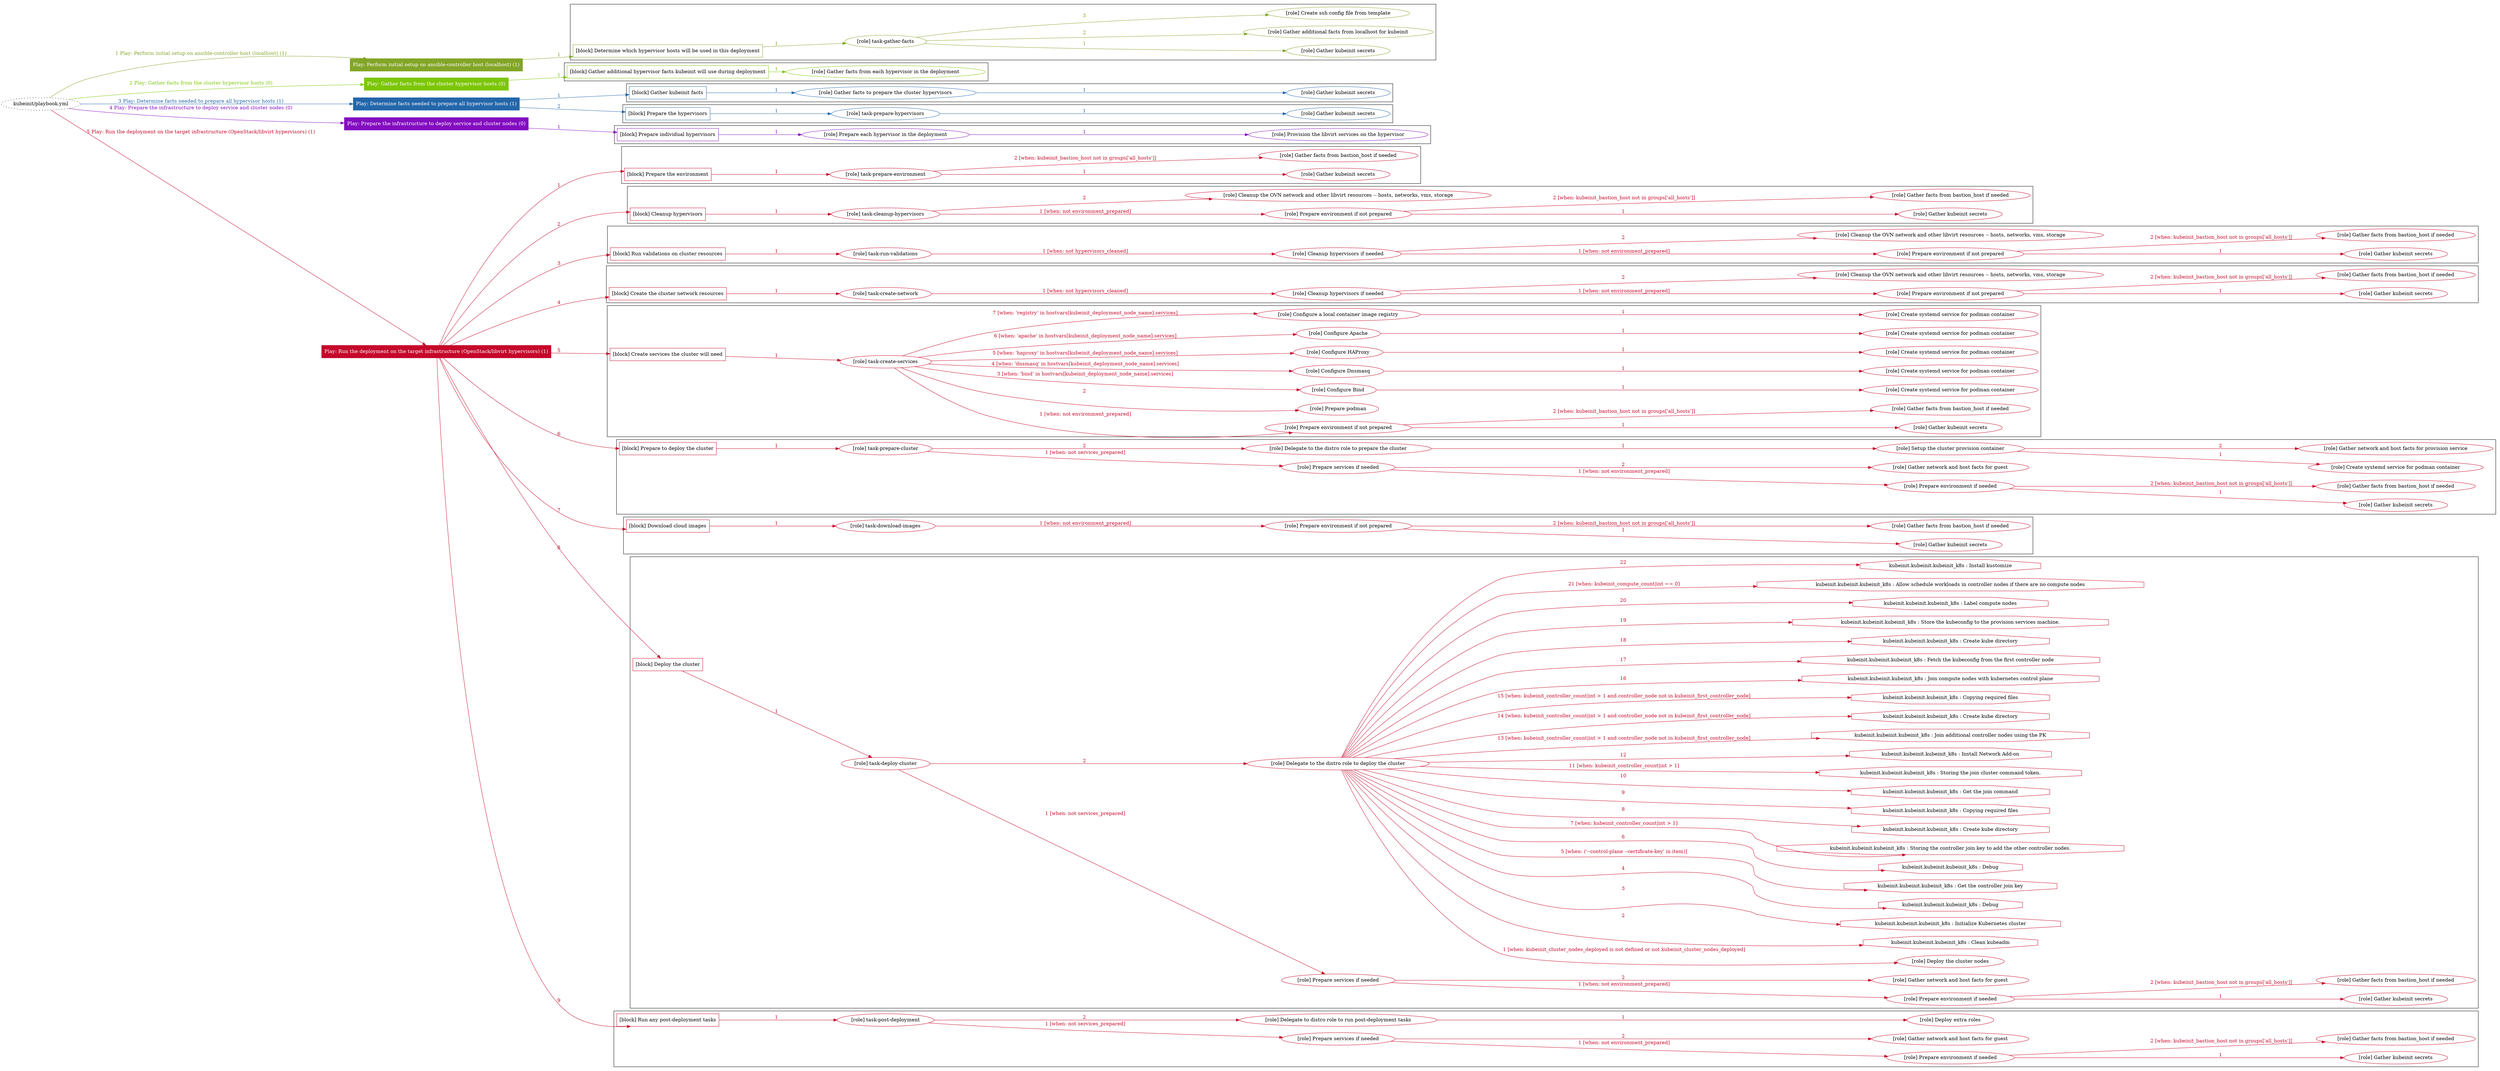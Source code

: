digraph {
	graph [concentrate=true ordering=in rankdir=LR ratio=fill]
	edge [esep=5 sep=10]
	"kubeinit/playbook.yml" [URL="/home/runner/work/kubeinit/kubeinit/kubeinit/playbook.yml" id=playbook_6f53cc57 style=dotted]
	"kubeinit/playbook.yml" -> play_c5400e4b [label="1 Play: Perform initial setup on ansible-controller host (localhost) (1)" color="#83a527" fontcolor="#83a527" id=edge_play_c5400e4b labeltooltip="1 Play: Perform initial setup on ansible-controller host (localhost) (1)" tooltip="1 Play: Perform initial setup on ansible-controller host (localhost) (1)"]
	subgraph "Play: Perform initial setup on ansible-controller host (localhost) (1)" {
		play_c5400e4b [label="Play: Perform initial setup on ansible-controller host (localhost) (1)" URL="/home/runner/work/kubeinit/kubeinit/kubeinit/playbook.yml" color="#83a527" fontcolor="#ffffff" id=play_c5400e4b shape=box style=filled tooltip=localhost]
		play_c5400e4b -> block_6bbc2efa [label=1 color="#83a527" fontcolor="#83a527" id=edge_block_6bbc2efa labeltooltip=1 tooltip=1]
		subgraph cluster_block_6bbc2efa {
			block_6bbc2efa [label="[block] Determine which hypervisor hosts will be used in this deployment" URL="/home/runner/work/kubeinit/kubeinit/kubeinit/playbook.yml" color="#83a527" id=block_6bbc2efa labeltooltip="Determine which hypervisor hosts will be used in this deployment" shape=box tooltip="Determine which hypervisor hosts will be used in this deployment"]
			block_6bbc2efa -> role_ce73e365 [label="1 " color="#83a527" fontcolor="#83a527" id=edge_role_ce73e365 labeltooltip="1 " tooltip="1 "]
			subgraph "task-gather-facts" {
				role_ce73e365 [label="[role] task-gather-facts" URL="/home/runner/work/kubeinit/kubeinit/kubeinit/playbook.yml" color="#83a527" id=role_ce73e365 tooltip="task-gather-facts"]
				role_ce73e365 -> role_0301271c [label="1 " color="#83a527" fontcolor="#83a527" id=edge_role_0301271c labeltooltip="1 " tooltip="1 "]
				subgraph "Gather kubeinit secrets" {
					role_0301271c [label="[role] Gather kubeinit secrets" URL="/home/runner/.ansible/collections/ansible_collections/kubeinit/kubeinit/roles/kubeinit_prepare/tasks/build_hypervisors_group.yml" color="#83a527" id=role_0301271c tooltip="Gather kubeinit secrets"]
				}
				role_ce73e365 -> role_f3477b6f [label="2 " color="#83a527" fontcolor="#83a527" id=edge_role_f3477b6f labeltooltip="2 " tooltip="2 "]
				subgraph "Gather additional facts from localhost for kubeinit" {
					role_f3477b6f [label="[role] Gather additional facts from localhost for kubeinit" URL="/home/runner/.ansible/collections/ansible_collections/kubeinit/kubeinit/roles/kubeinit_prepare/tasks/build_hypervisors_group.yml" color="#83a527" id=role_f3477b6f tooltip="Gather additional facts from localhost for kubeinit"]
				}
				role_ce73e365 -> role_8f14bba3 [label="3 " color="#83a527" fontcolor="#83a527" id=edge_role_8f14bba3 labeltooltip="3 " tooltip="3 "]
				subgraph "Create ssh config file from template" {
					role_8f14bba3 [label="[role] Create ssh config file from template" URL="/home/runner/.ansible/collections/ansible_collections/kubeinit/kubeinit/roles/kubeinit_prepare/tasks/build_hypervisors_group.yml" color="#83a527" id=role_8f14bba3 tooltip="Create ssh config file from template"]
				}
			}
		}
	}
	"kubeinit/playbook.yml" -> play_7bb178ba [label="2 Play: Gather facts from the cluster hypervisor hosts (0)" color="#7cc606" fontcolor="#7cc606" id=edge_play_7bb178ba labeltooltip="2 Play: Gather facts from the cluster hypervisor hosts (0)" tooltip="2 Play: Gather facts from the cluster hypervisor hosts (0)"]
	subgraph "Play: Gather facts from the cluster hypervisor hosts (0)" {
		play_7bb178ba [label="Play: Gather facts from the cluster hypervisor hosts (0)" URL="/home/runner/work/kubeinit/kubeinit/kubeinit/playbook.yml" color="#7cc606" fontcolor="#ffffff" id=play_7bb178ba shape=box style=filled tooltip="Play: Gather facts from the cluster hypervisor hosts (0)"]
		play_7bb178ba -> block_0a8945fc [label=1 color="#7cc606" fontcolor="#7cc606" id=edge_block_0a8945fc labeltooltip=1 tooltip=1]
		subgraph cluster_block_0a8945fc {
			block_0a8945fc [label="[block] Gather additional hypervisor facts kubeinit will use during deployment" URL="/home/runner/work/kubeinit/kubeinit/kubeinit/playbook.yml" color="#7cc606" id=block_0a8945fc labeltooltip="Gather additional hypervisor facts kubeinit will use during deployment" shape=box tooltip="Gather additional hypervisor facts kubeinit will use during deployment"]
			block_0a8945fc -> role_5e76f7b9 [label="1 " color="#7cc606" fontcolor="#7cc606" id=edge_role_5e76f7b9 labeltooltip="1 " tooltip="1 "]
			subgraph "Gather facts from each hypervisor in the deployment" {
				role_5e76f7b9 [label="[role] Gather facts from each hypervisor in the deployment" URL="/home/runner/work/kubeinit/kubeinit/kubeinit/playbook.yml" color="#7cc606" id=role_5e76f7b9 tooltip="Gather facts from each hypervisor in the deployment"]
			}
		}
	}
	"kubeinit/playbook.yml" -> play_6b1be303 [label="3 Play: Determine facts needed to prepare all hypervisor hosts (1)" color="#2366a9" fontcolor="#2366a9" id=edge_play_6b1be303 labeltooltip="3 Play: Determine facts needed to prepare all hypervisor hosts (1)" tooltip="3 Play: Determine facts needed to prepare all hypervisor hosts (1)"]
	subgraph "Play: Determine facts needed to prepare all hypervisor hosts (1)" {
		play_6b1be303 [label="Play: Determine facts needed to prepare all hypervisor hosts (1)" URL="/home/runner/work/kubeinit/kubeinit/kubeinit/playbook.yml" color="#2366a9" fontcolor="#ffffff" id=play_6b1be303 shape=box style=filled tooltip=localhost]
		play_6b1be303 -> block_5e48af11 [label=1 color="#2366a9" fontcolor="#2366a9" id=edge_block_5e48af11 labeltooltip=1 tooltip=1]
		subgraph cluster_block_5e48af11 {
			block_5e48af11 [label="[block] Gather kubeinit facts" URL="/home/runner/work/kubeinit/kubeinit/kubeinit/playbook.yml" color="#2366a9" id=block_5e48af11 labeltooltip="Gather kubeinit facts" shape=box tooltip="Gather kubeinit facts"]
			block_5e48af11 -> role_8394fc44 [label="1 " color="#2366a9" fontcolor="#2366a9" id=edge_role_8394fc44 labeltooltip="1 " tooltip="1 "]
			subgraph "Gather facts to prepare the cluster hypervisors" {
				role_8394fc44 [label="[role] Gather facts to prepare the cluster hypervisors" URL="/home/runner/work/kubeinit/kubeinit/kubeinit/playbook.yml" color="#2366a9" id=role_8394fc44 tooltip="Gather facts to prepare the cluster hypervisors"]
				role_8394fc44 -> role_79f6fc9d [label="1 " color="#2366a9" fontcolor="#2366a9" id=edge_role_79f6fc9d labeltooltip="1 " tooltip="1 "]
				subgraph "Gather kubeinit secrets" {
					role_79f6fc9d [label="[role] Gather kubeinit secrets" URL="/home/runner/.ansible/collections/ansible_collections/kubeinit/kubeinit/roles/kubeinit_prepare/tasks/gather_kubeinit_facts.yml" color="#2366a9" id=role_79f6fc9d tooltip="Gather kubeinit secrets"]
				}
			}
		}
		play_6b1be303 -> block_fd0bd47a [label=2 color="#2366a9" fontcolor="#2366a9" id=edge_block_fd0bd47a labeltooltip=2 tooltip=2]
		subgraph cluster_block_fd0bd47a {
			block_fd0bd47a [label="[block] Prepare the hypervisors" URL="/home/runner/work/kubeinit/kubeinit/kubeinit/playbook.yml" color="#2366a9" id=block_fd0bd47a labeltooltip="Prepare the hypervisors" shape=box tooltip="Prepare the hypervisors"]
			block_fd0bd47a -> role_875466b4 [label="1 " color="#2366a9" fontcolor="#2366a9" id=edge_role_875466b4 labeltooltip="1 " tooltip="1 "]
			subgraph "task-prepare-hypervisors" {
				role_875466b4 [label="[role] task-prepare-hypervisors" URL="/home/runner/work/kubeinit/kubeinit/kubeinit/playbook.yml" color="#2366a9" id=role_875466b4 tooltip="task-prepare-hypervisors"]
				role_875466b4 -> role_80944254 [label="1 " color="#2366a9" fontcolor="#2366a9" id=edge_role_80944254 labeltooltip="1 " tooltip="1 "]
				subgraph "Gather kubeinit secrets" {
					role_80944254 [label="[role] Gather kubeinit secrets" URL="/home/runner/.ansible/collections/ansible_collections/kubeinit/kubeinit/roles/kubeinit_prepare/tasks/gather_kubeinit_facts.yml" color="#2366a9" id=role_80944254 tooltip="Gather kubeinit secrets"]
				}
			}
		}
	}
	"kubeinit/playbook.yml" -> play_8a6c5a3f [label="4 Play: Prepare the infrastructure to deploy service and cluster nodes (0)" color="#830cc0" fontcolor="#830cc0" id=edge_play_8a6c5a3f labeltooltip="4 Play: Prepare the infrastructure to deploy service and cluster nodes (0)" tooltip="4 Play: Prepare the infrastructure to deploy service and cluster nodes (0)"]
	subgraph "Play: Prepare the infrastructure to deploy service and cluster nodes (0)" {
		play_8a6c5a3f [label="Play: Prepare the infrastructure to deploy service and cluster nodes (0)" URL="/home/runner/work/kubeinit/kubeinit/kubeinit/playbook.yml" color="#830cc0" fontcolor="#ffffff" id=play_8a6c5a3f shape=box style=filled tooltip="Play: Prepare the infrastructure to deploy service and cluster nodes (0)"]
		play_8a6c5a3f -> block_1da489e3 [label=1 color="#830cc0" fontcolor="#830cc0" id=edge_block_1da489e3 labeltooltip=1 tooltip=1]
		subgraph cluster_block_1da489e3 {
			block_1da489e3 [label="[block] Prepare individual hypervisors" URL="/home/runner/work/kubeinit/kubeinit/kubeinit/playbook.yml" color="#830cc0" id=block_1da489e3 labeltooltip="Prepare individual hypervisors" shape=box tooltip="Prepare individual hypervisors"]
			block_1da489e3 -> role_9e3ed759 [label="1 " color="#830cc0" fontcolor="#830cc0" id=edge_role_9e3ed759 labeltooltip="1 " tooltip="1 "]
			subgraph "Prepare each hypervisor in the deployment" {
				role_9e3ed759 [label="[role] Prepare each hypervisor in the deployment" URL="/home/runner/work/kubeinit/kubeinit/kubeinit/playbook.yml" color="#830cc0" id=role_9e3ed759 tooltip="Prepare each hypervisor in the deployment"]
				role_9e3ed759 -> role_affff1bd [label="1 " color="#830cc0" fontcolor="#830cc0" id=edge_role_affff1bd labeltooltip="1 " tooltip="1 "]
				subgraph "Provision the libvirt services on the hypervisor" {
					role_affff1bd [label="[role] Provision the libvirt services on the hypervisor" URL="/home/runner/.ansible/collections/ansible_collections/kubeinit/kubeinit/roles/kubeinit_prepare/tasks/prepare_hypervisor.yml" color="#830cc0" id=role_affff1bd tooltip="Provision the libvirt services on the hypervisor"]
				}
			}
		}
	}
	"kubeinit/playbook.yml" -> play_8db03ea9 [label="5 Play: Run the deployment on the target infrastructure (OpenStack/libvirt hypervisors) (1)" color="#c5072a" fontcolor="#c5072a" id=edge_play_8db03ea9 labeltooltip="5 Play: Run the deployment on the target infrastructure (OpenStack/libvirt hypervisors) (1)" tooltip="5 Play: Run the deployment on the target infrastructure (OpenStack/libvirt hypervisors) (1)"]
	subgraph "Play: Run the deployment on the target infrastructure (OpenStack/libvirt hypervisors) (1)" {
		play_8db03ea9 [label="Play: Run the deployment on the target infrastructure (OpenStack/libvirt hypervisors) (1)" URL="/home/runner/work/kubeinit/kubeinit/kubeinit/playbook.yml" color="#c5072a" fontcolor="#ffffff" id=play_8db03ea9 shape=box style=filled tooltip=localhost]
		play_8db03ea9 -> block_cef2f23f [label=1 color="#c5072a" fontcolor="#c5072a" id=edge_block_cef2f23f labeltooltip=1 tooltip=1]
		subgraph cluster_block_cef2f23f {
			block_cef2f23f [label="[block] Prepare the environment" URL="/home/runner/work/kubeinit/kubeinit/kubeinit/playbook.yml" color="#c5072a" id=block_cef2f23f labeltooltip="Prepare the environment" shape=box tooltip="Prepare the environment"]
			block_cef2f23f -> role_a325c655 [label="1 " color="#c5072a" fontcolor="#c5072a" id=edge_role_a325c655 labeltooltip="1 " tooltip="1 "]
			subgraph "task-prepare-environment" {
				role_a325c655 [label="[role] task-prepare-environment" URL="/home/runner/work/kubeinit/kubeinit/kubeinit/playbook.yml" color="#c5072a" id=role_a325c655 tooltip="task-prepare-environment"]
				role_a325c655 -> role_fe3ec817 [label="1 " color="#c5072a" fontcolor="#c5072a" id=edge_role_fe3ec817 labeltooltip="1 " tooltip="1 "]
				subgraph "Gather kubeinit secrets" {
					role_fe3ec817 [label="[role] Gather kubeinit secrets" URL="/home/runner/.ansible/collections/ansible_collections/kubeinit/kubeinit/roles/kubeinit_prepare/tasks/gather_kubeinit_facts.yml" color="#c5072a" id=role_fe3ec817 tooltip="Gather kubeinit secrets"]
				}
				role_a325c655 -> role_5a0fcb1c [label="2 [when: kubeinit_bastion_host not in groups['all_hosts']]" color="#c5072a" fontcolor="#c5072a" id=edge_role_5a0fcb1c labeltooltip="2 [when: kubeinit_bastion_host not in groups['all_hosts']]" tooltip="2 [when: kubeinit_bastion_host not in groups['all_hosts']]"]
				subgraph "Gather facts from bastion_host if needed" {
					role_5a0fcb1c [label="[role] Gather facts from bastion_host if needed" URL="/home/runner/.ansible/collections/ansible_collections/kubeinit/kubeinit/roles/kubeinit_prepare/tasks/main.yml" color="#c5072a" id=role_5a0fcb1c tooltip="Gather facts from bastion_host if needed"]
				}
			}
		}
		play_8db03ea9 -> block_656a711b [label=2 color="#c5072a" fontcolor="#c5072a" id=edge_block_656a711b labeltooltip=2 tooltip=2]
		subgraph cluster_block_656a711b {
			block_656a711b [label="[block] Cleanup hypervisors" URL="/home/runner/work/kubeinit/kubeinit/kubeinit/playbook.yml" color="#c5072a" id=block_656a711b labeltooltip="Cleanup hypervisors" shape=box tooltip="Cleanup hypervisors"]
			block_656a711b -> role_d4efd842 [label="1 " color="#c5072a" fontcolor="#c5072a" id=edge_role_d4efd842 labeltooltip="1 " tooltip="1 "]
			subgraph "task-cleanup-hypervisors" {
				role_d4efd842 [label="[role] task-cleanup-hypervisors" URL="/home/runner/work/kubeinit/kubeinit/kubeinit/playbook.yml" color="#c5072a" id=role_d4efd842 tooltip="task-cleanup-hypervisors"]
				role_d4efd842 -> role_d086c29a [label="1 [when: not environment_prepared]" color="#c5072a" fontcolor="#c5072a" id=edge_role_d086c29a labeltooltip="1 [when: not environment_prepared]" tooltip="1 [when: not environment_prepared]"]
				subgraph "Prepare environment if not prepared" {
					role_d086c29a [label="[role] Prepare environment if not prepared" URL="/home/runner/.ansible/collections/ansible_collections/kubeinit/kubeinit/roles/kubeinit_libvirt/tasks/cleanup_hypervisors.yml" color="#c5072a" id=role_d086c29a tooltip="Prepare environment if not prepared"]
					role_d086c29a -> role_19dfe1db [label="1 " color="#c5072a" fontcolor="#c5072a" id=edge_role_19dfe1db labeltooltip="1 " tooltip="1 "]
					subgraph "Gather kubeinit secrets" {
						role_19dfe1db [label="[role] Gather kubeinit secrets" URL="/home/runner/.ansible/collections/ansible_collections/kubeinit/kubeinit/roles/kubeinit_prepare/tasks/gather_kubeinit_facts.yml" color="#c5072a" id=role_19dfe1db tooltip="Gather kubeinit secrets"]
					}
					role_d086c29a -> role_0f5e9974 [label="2 [when: kubeinit_bastion_host not in groups['all_hosts']]" color="#c5072a" fontcolor="#c5072a" id=edge_role_0f5e9974 labeltooltip="2 [when: kubeinit_bastion_host not in groups['all_hosts']]" tooltip="2 [when: kubeinit_bastion_host not in groups['all_hosts']]"]
					subgraph "Gather facts from bastion_host if needed" {
						role_0f5e9974 [label="[role] Gather facts from bastion_host if needed" URL="/home/runner/.ansible/collections/ansible_collections/kubeinit/kubeinit/roles/kubeinit_prepare/tasks/main.yml" color="#c5072a" id=role_0f5e9974 tooltip="Gather facts from bastion_host if needed"]
					}
				}
				role_d4efd842 -> role_a765528a [label="2 " color="#c5072a" fontcolor="#c5072a" id=edge_role_a765528a labeltooltip="2 " tooltip="2 "]
				subgraph "Cleanup the OVN network and other libvirt resources -- hosts, networks, vms, storage" {
					role_a765528a [label="[role] Cleanup the OVN network and other libvirt resources -- hosts, networks, vms, storage" URL="/home/runner/.ansible/collections/ansible_collections/kubeinit/kubeinit/roles/kubeinit_libvirt/tasks/cleanup_hypervisors.yml" color="#c5072a" id=role_a765528a tooltip="Cleanup the OVN network and other libvirt resources -- hosts, networks, vms, storage"]
				}
			}
		}
		play_8db03ea9 -> block_98e64686 [label=3 color="#c5072a" fontcolor="#c5072a" id=edge_block_98e64686 labeltooltip=3 tooltip=3]
		subgraph cluster_block_98e64686 {
			block_98e64686 [label="[block] Run validations on cluster resources" URL="/home/runner/work/kubeinit/kubeinit/kubeinit/playbook.yml" color="#c5072a" id=block_98e64686 labeltooltip="Run validations on cluster resources" shape=box tooltip="Run validations on cluster resources"]
			block_98e64686 -> role_9277701c [label="1 " color="#c5072a" fontcolor="#c5072a" id=edge_role_9277701c labeltooltip="1 " tooltip="1 "]
			subgraph "task-run-validations" {
				role_9277701c [label="[role] task-run-validations" URL="/home/runner/work/kubeinit/kubeinit/kubeinit/playbook.yml" color="#c5072a" id=role_9277701c tooltip="task-run-validations"]
				role_9277701c -> role_ddd7fd99 [label="1 [when: not hypervisors_cleaned]" color="#c5072a" fontcolor="#c5072a" id=edge_role_ddd7fd99 labeltooltip="1 [when: not hypervisors_cleaned]" tooltip="1 [when: not hypervisors_cleaned]"]
				subgraph "Cleanup hypervisors if needed" {
					role_ddd7fd99 [label="[role] Cleanup hypervisors if needed" URL="/home/runner/.ansible/collections/ansible_collections/kubeinit/kubeinit/roles/kubeinit_validations/tasks/main.yml" color="#c5072a" id=role_ddd7fd99 tooltip="Cleanup hypervisors if needed"]
					role_ddd7fd99 -> role_3acb147f [label="1 [when: not environment_prepared]" color="#c5072a" fontcolor="#c5072a" id=edge_role_3acb147f labeltooltip="1 [when: not environment_prepared]" tooltip="1 [when: not environment_prepared]"]
					subgraph "Prepare environment if not prepared" {
						role_3acb147f [label="[role] Prepare environment if not prepared" URL="/home/runner/.ansible/collections/ansible_collections/kubeinit/kubeinit/roles/kubeinit_libvirt/tasks/cleanup_hypervisors.yml" color="#c5072a" id=role_3acb147f tooltip="Prepare environment if not prepared"]
						role_3acb147f -> role_17e83d41 [label="1 " color="#c5072a" fontcolor="#c5072a" id=edge_role_17e83d41 labeltooltip="1 " tooltip="1 "]
						subgraph "Gather kubeinit secrets" {
							role_17e83d41 [label="[role] Gather kubeinit secrets" URL="/home/runner/.ansible/collections/ansible_collections/kubeinit/kubeinit/roles/kubeinit_prepare/tasks/gather_kubeinit_facts.yml" color="#c5072a" id=role_17e83d41 tooltip="Gather kubeinit secrets"]
						}
						role_3acb147f -> role_4449d436 [label="2 [when: kubeinit_bastion_host not in groups['all_hosts']]" color="#c5072a" fontcolor="#c5072a" id=edge_role_4449d436 labeltooltip="2 [when: kubeinit_bastion_host not in groups['all_hosts']]" tooltip="2 [when: kubeinit_bastion_host not in groups['all_hosts']]"]
						subgraph "Gather facts from bastion_host if needed" {
							role_4449d436 [label="[role] Gather facts from bastion_host if needed" URL="/home/runner/.ansible/collections/ansible_collections/kubeinit/kubeinit/roles/kubeinit_prepare/tasks/main.yml" color="#c5072a" id=role_4449d436 tooltip="Gather facts from bastion_host if needed"]
						}
					}
					role_ddd7fd99 -> role_0feb1e09 [label="2 " color="#c5072a" fontcolor="#c5072a" id=edge_role_0feb1e09 labeltooltip="2 " tooltip="2 "]
					subgraph "Cleanup the OVN network and other libvirt resources -- hosts, networks, vms, storage" {
						role_0feb1e09 [label="[role] Cleanup the OVN network and other libvirt resources -- hosts, networks, vms, storage" URL="/home/runner/.ansible/collections/ansible_collections/kubeinit/kubeinit/roles/kubeinit_libvirt/tasks/cleanup_hypervisors.yml" color="#c5072a" id=role_0feb1e09 tooltip="Cleanup the OVN network and other libvirt resources -- hosts, networks, vms, storage"]
					}
				}
			}
		}
		play_8db03ea9 -> block_5d9313a5 [label=4 color="#c5072a" fontcolor="#c5072a" id=edge_block_5d9313a5 labeltooltip=4 tooltip=4]
		subgraph cluster_block_5d9313a5 {
			block_5d9313a5 [label="[block] Create the cluster network resources" URL="/home/runner/work/kubeinit/kubeinit/kubeinit/playbook.yml" color="#c5072a" id=block_5d9313a5 labeltooltip="Create the cluster network resources" shape=box tooltip="Create the cluster network resources"]
			block_5d9313a5 -> role_1af8cb98 [label="1 " color="#c5072a" fontcolor="#c5072a" id=edge_role_1af8cb98 labeltooltip="1 " tooltip="1 "]
			subgraph "task-create-network" {
				role_1af8cb98 [label="[role] task-create-network" URL="/home/runner/work/kubeinit/kubeinit/kubeinit/playbook.yml" color="#c5072a" id=role_1af8cb98 tooltip="task-create-network"]
				role_1af8cb98 -> role_118022a4 [label="1 [when: not hypervisors_cleaned]" color="#c5072a" fontcolor="#c5072a" id=edge_role_118022a4 labeltooltip="1 [when: not hypervisors_cleaned]" tooltip="1 [when: not hypervisors_cleaned]"]
				subgraph "Cleanup hypervisors if needed" {
					role_118022a4 [label="[role] Cleanup hypervisors if needed" URL="/home/runner/.ansible/collections/ansible_collections/kubeinit/kubeinit/roles/kubeinit_libvirt/tasks/create_network.yml" color="#c5072a" id=role_118022a4 tooltip="Cleanup hypervisors if needed"]
					role_118022a4 -> role_beac80b4 [label="1 [when: not environment_prepared]" color="#c5072a" fontcolor="#c5072a" id=edge_role_beac80b4 labeltooltip="1 [when: not environment_prepared]" tooltip="1 [when: not environment_prepared]"]
					subgraph "Prepare environment if not prepared" {
						role_beac80b4 [label="[role] Prepare environment if not prepared" URL="/home/runner/.ansible/collections/ansible_collections/kubeinit/kubeinit/roles/kubeinit_libvirt/tasks/cleanup_hypervisors.yml" color="#c5072a" id=role_beac80b4 tooltip="Prepare environment if not prepared"]
						role_beac80b4 -> role_f1f43c8b [label="1 " color="#c5072a" fontcolor="#c5072a" id=edge_role_f1f43c8b labeltooltip="1 " tooltip="1 "]
						subgraph "Gather kubeinit secrets" {
							role_f1f43c8b [label="[role] Gather kubeinit secrets" URL="/home/runner/.ansible/collections/ansible_collections/kubeinit/kubeinit/roles/kubeinit_prepare/tasks/gather_kubeinit_facts.yml" color="#c5072a" id=role_f1f43c8b tooltip="Gather kubeinit secrets"]
						}
						role_beac80b4 -> role_78b3bc7a [label="2 [when: kubeinit_bastion_host not in groups['all_hosts']]" color="#c5072a" fontcolor="#c5072a" id=edge_role_78b3bc7a labeltooltip="2 [when: kubeinit_bastion_host not in groups['all_hosts']]" tooltip="2 [when: kubeinit_bastion_host not in groups['all_hosts']]"]
						subgraph "Gather facts from bastion_host if needed" {
							role_78b3bc7a [label="[role] Gather facts from bastion_host if needed" URL="/home/runner/.ansible/collections/ansible_collections/kubeinit/kubeinit/roles/kubeinit_prepare/tasks/main.yml" color="#c5072a" id=role_78b3bc7a tooltip="Gather facts from bastion_host if needed"]
						}
					}
					role_118022a4 -> role_635342e3 [label="2 " color="#c5072a" fontcolor="#c5072a" id=edge_role_635342e3 labeltooltip="2 " tooltip="2 "]
					subgraph "Cleanup the OVN network and other libvirt resources -- hosts, networks, vms, storage" {
						role_635342e3 [label="[role] Cleanup the OVN network and other libvirt resources -- hosts, networks, vms, storage" URL="/home/runner/.ansible/collections/ansible_collections/kubeinit/kubeinit/roles/kubeinit_libvirt/tasks/cleanup_hypervisors.yml" color="#c5072a" id=role_635342e3 tooltip="Cleanup the OVN network and other libvirt resources -- hosts, networks, vms, storage"]
					}
				}
			}
		}
		play_8db03ea9 -> block_3b5fd5b8 [label=5 color="#c5072a" fontcolor="#c5072a" id=edge_block_3b5fd5b8 labeltooltip=5 tooltip=5]
		subgraph cluster_block_3b5fd5b8 {
			block_3b5fd5b8 [label="[block] Create services the cluster will need" URL="/home/runner/work/kubeinit/kubeinit/kubeinit/playbook.yml" color="#c5072a" id=block_3b5fd5b8 labeltooltip="Create services the cluster will need" shape=box tooltip="Create services the cluster will need"]
			block_3b5fd5b8 -> role_29b8d42a [label="1 " color="#c5072a" fontcolor="#c5072a" id=edge_role_29b8d42a labeltooltip="1 " tooltip="1 "]
			subgraph "task-create-services" {
				role_29b8d42a [label="[role] task-create-services" URL="/home/runner/work/kubeinit/kubeinit/kubeinit/playbook.yml" color="#c5072a" id=role_29b8d42a tooltip="task-create-services"]
				role_29b8d42a -> role_6fa9581f [label="1 [when: not environment_prepared]" color="#c5072a" fontcolor="#c5072a" id=edge_role_6fa9581f labeltooltip="1 [when: not environment_prepared]" tooltip="1 [when: not environment_prepared]"]
				subgraph "Prepare environment if not prepared" {
					role_6fa9581f [label="[role] Prepare environment if not prepared" URL="/home/runner/.ansible/collections/ansible_collections/kubeinit/kubeinit/roles/kubeinit_services/tasks/main.yml" color="#c5072a" id=role_6fa9581f tooltip="Prepare environment if not prepared"]
					role_6fa9581f -> role_05a7012d [label="1 " color="#c5072a" fontcolor="#c5072a" id=edge_role_05a7012d labeltooltip="1 " tooltip="1 "]
					subgraph "Gather kubeinit secrets" {
						role_05a7012d [label="[role] Gather kubeinit secrets" URL="/home/runner/.ansible/collections/ansible_collections/kubeinit/kubeinit/roles/kubeinit_prepare/tasks/gather_kubeinit_facts.yml" color="#c5072a" id=role_05a7012d tooltip="Gather kubeinit secrets"]
					}
					role_6fa9581f -> role_b655e102 [label="2 [when: kubeinit_bastion_host not in groups['all_hosts']]" color="#c5072a" fontcolor="#c5072a" id=edge_role_b655e102 labeltooltip="2 [when: kubeinit_bastion_host not in groups['all_hosts']]" tooltip="2 [when: kubeinit_bastion_host not in groups['all_hosts']]"]
					subgraph "Gather facts from bastion_host if needed" {
						role_b655e102 [label="[role] Gather facts from bastion_host if needed" URL="/home/runner/.ansible/collections/ansible_collections/kubeinit/kubeinit/roles/kubeinit_prepare/tasks/main.yml" color="#c5072a" id=role_b655e102 tooltip="Gather facts from bastion_host if needed"]
					}
				}
				role_29b8d42a -> role_1f49d1b4 [label="2 " color="#c5072a" fontcolor="#c5072a" id=edge_role_1f49d1b4 labeltooltip="2 " tooltip="2 "]
				subgraph "Prepare podman" {
					role_1f49d1b4 [label="[role] Prepare podman" URL="/home/runner/.ansible/collections/ansible_collections/kubeinit/kubeinit/roles/kubeinit_services/tasks/00_create_service_pod.yml" color="#c5072a" id=role_1f49d1b4 tooltip="Prepare podman"]
				}
				role_29b8d42a -> role_b5cfcc67 [label="3 [when: 'bind' in hostvars[kubeinit_deployment_node_name].services]" color="#c5072a" fontcolor="#c5072a" id=edge_role_b5cfcc67 labeltooltip="3 [when: 'bind' in hostvars[kubeinit_deployment_node_name].services]" tooltip="3 [when: 'bind' in hostvars[kubeinit_deployment_node_name].services]"]
				subgraph "Configure Bind" {
					role_b5cfcc67 [label="[role] Configure Bind" URL="/home/runner/.ansible/collections/ansible_collections/kubeinit/kubeinit/roles/kubeinit_services/tasks/start_services_containers.yml" color="#c5072a" id=role_b5cfcc67 tooltip="Configure Bind"]
					role_b5cfcc67 -> role_4e026167 [label="1 " color="#c5072a" fontcolor="#c5072a" id=edge_role_4e026167 labeltooltip="1 " tooltip="1 "]
					subgraph "Create systemd service for podman container" {
						role_4e026167 [label="[role] Create systemd service for podman container" URL="/home/runner/.ansible/collections/ansible_collections/kubeinit/kubeinit/roles/kubeinit_bind/tasks/main.yml" color="#c5072a" id=role_4e026167 tooltip="Create systemd service for podman container"]
					}
				}
				role_29b8d42a -> role_1c4ec917 [label="4 [when: 'dnsmasq' in hostvars[kubeinit_deployment_node_name].services]" color="#c5072a" fontcolor="#c5072a" id=edge_role_1c4ec917 labeltooltip="4 [when: 'dnsmasq' in hostvars[kubeinit_deployment_node_name].services]" tooltip="4 [when: 'dnsmasq' in hostvars[kubeinit_deployment_node_name].services]"]
				subgraph "Configure Dnsmasq" {
					role_1c4ec917 [label="[role] Configure Dnsmasq" URL="/home/runner/.ansible/collections/ansible_collections/kubeinit/kubeinit/roles/kubeinit_services/tasks/start_services_containers.yml" color="#c5072a" id=role_1c4ec917 tooltip="Configure Dnsmasq"]
					role_1c4ec917 -> role_4340661c [label="1 " color="#c5072a" fontcolor="#c5072a" id=edge_role_4340661c labeltooltip="1 " tooltip="1 "]
					subgraph "Create systemd service for podman container" {
						role_4340661c [label="[role] Create systemd service for podman container" URL="/home/runner/.ansible/collections/ansible_collections/kubeinit/kubeinit/roles/kubeinit_dnsmasq/tasks/main.yml" color="#c5072a" id=role_4340661c tooltip="Create systemd service for podman container"]
					}
				}
				role_29b8d42a -> role_37e10640 [label="5 [when: 'haproxy' in hostvars[kubeinit_deployment_node_name].services]" color="#c5072a" fontcolor="#c5072a" id=edge_role_37e10640 labeltooltip="5 [when: 'haproxy' in hostvars[kubeinit_deployment_node_name].services]" tooltip="5 [when: 'haproxy' in hostvars[kubeinit_deployment_node_name].services]"]
				subgraph "Configure HAProxy" {
					role_37e10640 [label="[role] Configure HAProxy" URL="/home/runner/.ansible/collections/ansible_collections/kubeinit/kubeinit/roles/kubeinit_services/tasks/start_services_containers.yml" color="#c5072a" id=role_37e10640 tooltip="Configure HAProxy"]
					role_37e10640 -> role_d4dd30f6 [label="1 " color="#c5072a" fontcolor="#c5072a" id=edge_role_d4dd30f6 labeltooltip="1 " tooltip="1 "]
					subgraph "Create systemd service for podman container" {
						role_d4dd30f6 [label="[role] Create systemd service for podman container" URL="/home/runner/.ansible/collections/ansible_collections/kubeinit/kubeinit/roles/kubeinit_haproxy/tasks/main.yml" color="#c5072a" id=role_d4dd30f6 tooltip="Create systemd service for podman container"]
					}
				}
				role_29b8d42a -> role_2a4eb2bd [label="6 [when: 'apache' in hostvars[kubeinit_deployment_node_name].services]" color="#c5072a" fontcolor="#c5072a" id=edge_role_2a4eb2bd labeltooltip="6 [when: 'apache' in hostvars[kubeinit_deployment_node_name].services]" tooltip="6 [when: 'apache' in hostvars[kubeinit_deployment_node_name].services]"]
				subgraph "Configure Apache" {
					role_2a4eb2bd [label="[role] Configure Apache" URL="/home/runner/.ansible/collections/ansible_collections/kubeinit/kubeinit/roles/kubeinit_services/tasks/start_services_containers.yml" color="#c5072a" id=role_2a4eb2bd tooltip="Configure Apache"]
					role_2a4eb2bd -> role_e68dd83f [label="1 " color="#c5072a" fontcolor="#c5072a" id=edge_role_e68dd83f labeltooltip="1 " tooltip="1 "]
					subgraph "Create systemd service for podman container" {
						role_e68dd83f [label="[role] Create systemd service for podman container" URL="/home/runner/.ansible/collections/ansible_collections/kubeinit/kubeinit/roles/kubeinit_apache/tasks/main.yml" color="#c5072a" id=role_e68dd83f tooltip="Create systemd service for podman container"]
					}
				}
				role_29b8d42a -> role_3262a64c [label="7 [when: 'registry' in hostvars[kubeinit_deployment_node_name].services]" color="#c5072a" fontcolor="#c5072a" id=edge_role_3262a64c labeltooltip="7 [when: 'registry' in hostvars[kubeinit_deployment_node_name].services]" tooltip="7 [when: 'registry' in hostvars[kubeinit_deployment_node_name].services]"]
				subgraph "Configure a local container image registry" {
					role_3262a64c [label="[role] Configure a local container image registry" URL="/home/runner/.ansible/collections/ansible_collections/kubeinit/kubeinit/roles/kubeinit_services/tasks/start_services_containers.yml" color="#c5072a" id=role_3262a64c tooltip="Configure a local container image registry"]
					role_3262a64c -> role_39753075 [label="1 " color="#c5072a" fontcolor="#c5072a" id=edge_role_39753075 labeltooltip="1 " tooltip="1 "]
					subgraph "Create systemd service for podman container" {
						role_39753075 [label="[role] Create systemd service for podman container" URL="/home/runner/.ansible/collections/ansible_collections/kubeinit/kubeinit/roles/kubeinit_registry/tasks/main.yml" color="#c5072a" id=role_39753075 tooltip="Create systemd service for podman container"]
					}
				}
			}
		}
		play_8db03ea9 -> block_374fa39b [label=6 color="#c5072a" fontcolor="#c5072a" id=edge_block_374fa39b labeltooltip=6 tooltip=6]
		subgraph cluster_block_374fa39b {
			block_374fa39b [label="[block] Prepare to deploy the cluster" URL="/home/runner/work/kubeinit/kubeinit/kubeinit/playbook.yml" color="#c5072a" id=block_374fa39b labeltooltip="Prepare to deploy the cluster" shape=box tooltip="Prepare to deploy the cluster"]
			block_374fa39b -> role_282543ed [label="1 " color="#c5072a" fontcolor="#c5072a" id=edge_role_282543ed labeltooltip="1 " tooltip="1 "]
			subgraph "task-prepare-cluster" {
				role_282543ed [label="[role] task-prepare-cluster" URL="/home/runner/work/kubeinit/kubeinit/kubeinit/playbook.yml" color="#c5072a" id=role_282543ed tooltip="task-prepare-cluster"]
				role_282543ed -> role_3a09d4ce [label="1 [when: not services_prepared]" color="#c5072a" fontcolor="#c5072a" id=edge_role_3a09d4ce labeltooltip="1 [when: not services_prepared]" tooltip="1 [when: not services_prepared]"]
				subgraph "Prepare services if needed" {
					role_3a09d4ce [label="[role] Prepare services if needed" URL="/home/runner/.ansible/collections/ansible_collections/kubeinit/kubeinit/roles/kubeinit_prepare/tasks/prepare_cluster.yml" color="#c5072a" id=role_3a09d4ce tooltip="Prepare services if needed"]
					role_3a09d4ce -> role_bc6ad099 [label="1 [when: not environment_prepared]" color="#c5072a" fontcolor="#c5072a" id=edge_role_bc6ad099 labeltooltip="1 [when: not environment_prepared]" tooltip="1 [when: not environment_prepared]"]
					subgraph "Prepare environment if needed" {
						role_bc6ad099 [label="[role] Prepare environment if needed" URL="/home/runner/.ansible/collections/ansible_collections/kubeinit/kubeinit/roles/kubeinit_services/tasks/prepare_services.yml" color="#c5072a" id=role_bc6ad099 tooltip="Prepare environment if needed"]
						role_bc6ad099 -> role_dd51d3df [label="1 " color="#c5072a" fontcolor="#c5072a" id=edge_role_dd51d3df labeltooltip="1 " tooltip="1 "]
						subgraph "Gather kubeinit secrets" {
							role_dd51d3df [label="[role] Gather kubeinit secrets" URL="/home/runner/.ansible/collections/ansible_collections/kubeinit/kubeinit/roles/kubeinit_prepare/tasks/gather_kubeinit_facts.yml" color="#c5072a" id=role_dd51d3df tooltip="Gather kubeinit secrets"]
						}
						role_bc6ad099 -> role_c82f13af [label="2 [when: kubeinit_bastion_host not in groups['all_hosts']]" color="#c5072a" fontcolor="#c5072a" id=edge_role_c82f13af labeltooltip="2 [when: kubeinit_bastion_host not in groups['all_hosts']]" tooltip="2 [when: kubeinit_bastion_host not in groups['all_hosts']]"]
						subgraph "Gather facts from bastion_host if needed" {
							role_c82f13af [label="[role] Gather facts from bastion_host if needed" URL="/home/runner/.ansible/collections/ansible_collections/kubeinit/kubeinit/roles/kubeinit_prepare/tasks/main.yml" color="#c5072a" id=role_c82f13af tooltip="Gather facts from bastion_host if needed"]
						}
					}
					role_3a09d4ce -> role_9e30306b [label="2 " color="#c5072a" fontcolor="#c5072a" id=edge_role_9e30306b labeltooltip="2 " tooltip="2 "]
					subgraph "Gather network and host facts for guest" {
						role_9e30306b [label="[role] Gather network and host facts for guest" URL="/home/runner/.ansible/collections/ansible_collections/kubeinit/kubeinit/roles/kubeinit_services/tasks/prepare_services.yml" color="#c5072a" id=role_9e30306b tooltip="Gather network and host facts for guest"]
					}
				}
				role_282543ed -> role_9b5caee0 [label="2 " color="#c5072a" fontcolor="#c5072a" id=edge_role_9b5caee0 labeltooltip="2 " tooltip="2 "]
				subgraph "Delegate to the distro role to prepare the cluster" {
					role_9b5caee0 [label="[role] Delegate to the distro role to prepare the cluster" URL="/home/runner/.ansible/collections/ansible_collections/kubeinit/kubeinit/roles/kubeinit_prepare/tasks/prepare_cluster.yml" color="#c5072a" id=role_9b5caee0 tooltip="Delegate to the distro role to prepare the cluster"]
					role_9b5caee0 -> role_4f839063 [label="1 " color="#c5072a" fontcolor="#c5072a" id=edge_role_4f839063 labeltooltip="1 " tooltip="1 "]
					subgraph "Setup the cluster provision container" {
						role_4f839063 [label="[role] Setup the cluster provision container" URL="/home/runner/.ansible/collections/ansible_collections/kubeinit/kubeinit/roles/kubeinit_k8s/tasks/prepare_cluster.yml" color="#c5072a" id=role_4f839063 tooltip="Setup the cluster provision container"]
						role_4f839063 -> role_350c0ecc [label="1 " color="#c5072a" fontcolor="#c5072a" id=edge_role_350c0ecc labeltooltip="1 " tooltip="1 "]
						subgraph "Create systemd service for podman container" {
							role_350c0ecc [label="[role] Create systemd service for podman container" URL="/home/runner/.ansible/collections/ansible_collections/kubeinit/kubeinit/roles/kubeinit_services/tasks/create_provision_container.yml" color="#c5072a" id=role_350c0ecc tooltip="Create systemd service for podman container"]
						}
						role_4f839063 -> role_176e764b [label="2 " color="#c5072a" fontcolor="#c5072a" id=edge_role_176e764b labeltooltip="2 " tooltip="2 "]
						subgraph "Gather network and host facts for provision service" {
							role_176e764b [label="[role] Gather network and host facts for provision service" URL="/home/runner/.ansible/collections/ansible_collections/kubeinit/kubeinit/roles/kubeinit_services/tasks/create_provision_container.yml" color="#c5072a" id=role_176e764b tooltip="Gather network and host facts for provision service"]
						}
					}
				}
			}
		}
		play_8db03ea9 -> block_ebc8f433 [label=7 color="#c5072a" fontcolor="#c5072a" id=edge_block_ebc8f433 labeltooltip=7 tooltip=7]
		subgraph cluster_block_ebc8f433 {
			block_ebc8f433 [label="[block] Download cloud images" URL="/home/runner/work/kubeinit/kubeinit/kubeinit/playbook.yml" color="#c5072a" id=block_ebc8f433 labeltooltip="Download cloud images" shape=box tooltip="Download cloud images"]
			block_ebc8f433 -> role_81576d23 [label="1 " color="#c5072a" fontcolor="#c5072a" id=edge_role_81576d23 labeltooltip="1 " tooltip="1 "]
			subgraph "task-download-images" {
				role_81576d23 [label="[role] task-download-images" URL="/home/runner/work/kubeinit/kubeinit/kubeinit/playbook.yml" color="#c5072a" id=role_81576d23 tooltip="task-download-images"]
				role_81576d23 -> role_80123f9b [label="1 [when: not environment_prepared]" color="#c5072a" fontcolor="#c5072a" id=edge_role_80123f9b labeltooltip="1 [when: not environment_prepared]" tooltip="1 [when: not environment_prepared]"]
				subgraph "Prepare environment if not prepared" {
					role_80123f9b [label="[role] Prepare environment if not prepared" URL="/home/runner/.ansible/collections/ansible_collections/kubeinit/kubeinit/roles/kubeinit_libvirt/tasks/download_cloud_images.yml" color="#c5072a" id=role_80123f9b tooltip="Prepare environment if not prepared"]
					role_80123f9b -> role_e0a449df [label="1 " color="#c5072a" fontcolor="#c5072a" id=edge_role_e0a449df labeltooltip="1 " tooltip="1 "]
					subgraph "Gather kubeinit secrets" {
						role_e0a449df [label="[role] Gather kubeinit secrets" URL="/home/runner/.ansible/collections/ansible_collections/kubeinit/kubeinit/roles/kubeinit_prepare/tasks/gather_kubeinit_facts.yml" color="#c5072a" id=role_e0a449df tooltip="Gather kubeinit secrets"]
					}
					role_80123f9b -> role_7d2e38ad [label="2 [when: kubeinit_bastion_host not in groups['all_hosts']]" color="#c5072a" fontcolor="#c5072a" id=edge_role_7d2e38ad labeltooltip="2 [when: kubeinit_bastion_host not in groups['all_hosts']]" tooltip="2 [when: kubeinit_bastion_host not in groups['all_hosts']]"]
					subgraph "Gather facts from bastion_host if needed" {
						role_7d2e38ad [label="[role] Gather facts from bastion_host if needed" URL="/home/runner/.ansible/collections/ansible_collections/kubeinit/kubeinit/roles/kubeinit_prepare/tasks/main.yml" color="#c5072a" id=role_7d2e38ad tooltip="Gather facts from bastion_host if needed"]
					}
				}
			}
		}
		play_8db03ea9 -> block_e7186cab [label=8 color="#c5072a" fontcolor="#c5072a" id=edge_block_e7186cab labeltooltip=8 tooltip=8]
		subgraph cluster_block_e7186cab {
			block_e7186cab [label="[block] Deploy the cluster" URL="/home/runner/work/kubeinit/kubeinit/kubeinit/playbook.yml" color="#c5072a" id=block_e7186cab labeltooltip="Deploy the cluster" shape=box tooltip="Deploy the cluster"]
			block_e7186cab -> role_d0f40034 [label="1 " color="#c5072a" fontcolor="#c5072a" id=edge_role_d0f40034 labeltooltip="1 " tooltip="1 "]
			subgraph "task-deploy-cluster" {
				role_d0f40034 [label="[role] task-deploy-cluster" URL="/home/runner/work/kubeinit/kubeinit/kubeinit/playbook.yml" color="#c5072a" id=role_d0f40034 tooltip="task-deploy-cluster"]
				role_d0f40034 -> role_19096818 [label="1 [when: not services_prepared]" color="#c5072a" fontcolor="#c5072a" id=edge_role_19096818 labeltooltip="1 [when: not services_prepared]" tooltip="1 [when: not services_prepared]"]
				subgraph "Prepare services if needed" {
					role_19096818 [label="[role] Prepare services if needed" URL="/home/runner/.ansible/collections/ansible_collections/kubeinit/kubeinit/roles/kubeinit_prepare/tasks/deploy_cluster.yml" color="#c5072a" id=role_19096818 tooltip="Prepare services if needed"]
					role_19096818 -> role_02dfa4c8 [label="1 [when: not environment_prepared]" color="#c5072a" fontcolor="#c5072a" id=edge_role_02dfa4c8 labeltooltip="1 [when: not environment_prepared]" tooltip="1 [when: not environment_prepared]"]
					subgraph "Prepare environment if needed" {
						role_02dfa4c8 [label="[role] Prepare environment if needed" URL="/home/runner/.ansible/collections/ansible_collections/kubeinit/kubeinit/roles/kubeinit_services/tasks/prepare_services.yml" color="#c5072a" id=role_02dfa4c8 tooltip="Prepare environment if needed"]
						role_02dfa4c8 -> role_b801d298 [label="1 " color="#c5072a" fontcolor="#c5072a" id=edge_role_b801d298 labeltooltip="1 " tooltip="1 "]
						subgraph "Gather kubeinit secrets" {
							role_b801d298 [label="[role] Gather kubeinit secrets" URL="/home/runner/.ansible/collections/ansible_collections/kubeinit/kubeinit/roles/kubeinit_prepare/tasks/gather_kubeinit_facts.yml" color="#c5072a" id=role_b801d298 tooltip="Gather kubeinit secrets"]
						}
						role_02dfa4c8 -> role_f6378fa3 [label="2 [when: kubeinit_bastion_host not in groups['all_hosts']]" color="#c5072a" fontcolor="#c5072a" id=edge_role_f6378fa3 labeltooltip="2 [when: kubeinit_bastion_host not in groups['all_hosts']]" tooltip="2 [when: kubeinit_bastion_host not in groups['all_hosts']]"]
						subgraph "Gather facts from bastion_host if needed" {
							role_f6378fa3 [label="[role] Gather facts from bastion_host if needed" URL="/home/runner/.ansible/collections/ansible_collections/kubeinit/kubeinit/roles/kubeinit_prepare/tasks/main.yml" color="#c5072a" id=role_f6378fa3 tooltip="Gather facts from bastion_host if needed"]
						}
					}
					role_19096818 -> role_16dc219a [label="2 " color="#c5072a" fontcolor="#c5072a" id=edge_role_16dc219a labeltooltip="2 " tooltip="2 "]
					subgraph "Gather network and host facts for guest" {
						role_16dc219a [label="[role] Gather network and host facts for guest" URL="/home/runner/.ansible/collections/ansible_collections/kubeinit/kubeinit/roles/kubeinit_services/tasks/prepare_services.yml" color="#c5072a" id=role_16dc219a tooltip="Gather network and host facts for guest"]
					}
				}
				role_d0f40034 -> role_882b8d0a [label="2 " color="#c5072a" fontcolor="#c5072a" id=edge_role_882b8d0a labeltooltip="2 " tooltip="2 "]
				subgraph "Delegate to the distro role to deploy the cluster" {
					role_882b8d0a [label="[role] Delegate to the distro role to deploy the cluster" URL="/home/runner/.ansible/collections/ansible_collections/kubeinit/kubeinit/roles/kubeinit_prepare/tasks/deploy_cluster.yml" color="#c5072a" id=role_882b8d0a tooltip="Delegate to the distro role to deploy the cluster"]
					role_882b8d0a -> role_d4841a0b [label="1 [when: kubeinit_cluster_nodes_deployed is not defined or not kubeinit_cluster_nodes_deployed]" color="#c5072a" fontcolor="#c5072a" id=edge_role_d4841a0b labeltooltip="1 [when: kubeinit_cluster_nodes_deployed is not defined or not kubeinit_cluster_nodes_deployed]" tooltip="1 [when: kubeinit_cluster_nodes_deployed is not defined or not kubeinit_cluster_nodes_deployed]"]
					subgraph "Deploy the cluster nodes" {
						role_d4841a0b [label="[role] Deploy the cluster nodes" URL="/home/runner/.ansible/collections/ansible_collections/kubeinit/kubeinit/roles/kubeinit_k8s/tasks/main.yml" color="#c5072a" id=role_d4841a0b tooltip="Deploy the cluster nodes"]
					}
					task_dbafb409 [label="kubeinit.kubeinit.kubeinit_k8s : Clean kubeadm" URL="/home/runner/.ansible/collections/ansible_collections/kubeinit/kubeinit/roles/kubeinit_k8s/tasks/main.yml" color="#c5072a" id=task_dbafb409 shape=octagon tooltip="kubeinit.kubeinit.kubeinit_k8s : Clean kubeadm"]
					role_882b8d0a -> task_dbafb409 [label="2 " color="#c5072a" fontcolor="#c5072a" id=edge_task_dbafb409 labeltooltip="2 " tooltip="2 "]
					task_2c53ba6e [label="kubeinit.kubeinit.kubeinit_k8s : Initialize Kubernetes cluster" URL="/home/runner/.ansible/collections/ansible_collections/kubeinit/kubeinit/roles/kubeinit_k8s/tasks/main.yml" color="#c5072a" id=task_2c53ba6e shape=octagon tooltip="kubeinit.kubeinit.kubeinit_k8s : Initialize Kubernetes cluster"]
					role_882b8d0a -> task_2c53ba6e [label="3 " color="#c5072a" fontcolor="#c5072a" id=edge_task_2c53ba6e labeltooltip="3 " tooltip="3 "]
					task_4336a56a [label="kubeinit.kubeinit.kubeinit_k8s : Debug" URL="/home/runner/.ansible/collections/ansible_collections/kubeinit/kubeinit/roles/kubeinit_k8s/tasks/main.yml" color="#c5072a" id=task_4336a56a shape=octagon tooltip="kubeinit.kubeinit.kubeinit_k8s : Debug"]
					role_882b8d0a -> task_4336a56a [label="4 " color="#c5072a" fontcolor="#c5072a" id=edge_task_4336a56a labeltooltip="4 " tooltip="4 "]
					task_fd439f3f [label="kubeinit.kubeinit.kubeinit_k8s : Get the controller join key" URL="/home/runner/.ansible/collections/ansible_collections/kubeinit/kubeinit/roles/kubeinit_k8s/tasks/main.yml" color="#c5072a" id=task_fd439f3f shape=octagon tooltip="kubeinit.kubeinit.kubeinit_k8s : Get the controller join key"]
					role_882b8d0a -> task_fd439f3f [label="5 [when: ('--control-plane --certificate-key' in item)]" color="#c5072a" fontcolor="#c5072a" id=edge_task_fd439f3f labeltooltip="5 [when: ('--control-plane --certificate-key' in item)]" tooltip="5 [when: ('--control-plane --certificate-key' in item)]"]
					task_4a09c662 [label="kubeinit.kubeinit.kubeinit_k8s : Debug" URL="/home/runner/.ansible/collections/ansible_collections/kubeinit/kubeinit/roles/kubeinit_k8s/tasks/main.yml" color="#c5072a" id=task_4a09c662 shape=octagon tooltip="kubeinit.kubeinit.kubeinit_k8s : Debug"]
					role_882b8d0a -> task_4a09c662 [label="6 " color="#c5072a" fontcolor="#c5072a" id=edge_task_4a09c662 labeltooltip="6 " tooltip="6 "]
					task_5e3b784c [label="kubeinit.kubeinit.kubeinit_k8s : Storing the controller join key to add the other controller nodes." URL="/home/runner/.ansible/collections/ansible_collections/kubeinit/kubeinit/roles/kubeinit_k8s/tasks/main.yml" color="#c5072a" id=task_5e3b784c shape=octagon tooltip="kubeinit.kubeinit.kubeinit_k8s : Storing the controller join key to add the other controller nodes."]
					role_882b8d0a -> task_5e3b784c [label="7 [when: kubeinit_controller_count|int > 1]" color="#c5072a" fontcolor="#c5072a" id=edge_task_5e3b784c labeltooltip="7 [when: kubeinit_controller_count|int > 1]" tooltip="7 [when: kubeinit_controller_count|int > 1]"]
					task_9016adb9 [label="kubeinit.kubeinit.kubeinit_k8s : Create kube directory" URL="/home/runner/.ansible/collections/ansible_collections/kubeinit/kubeinit/roles/kubeinit_k8s/tasks/main.yml" color="#c5072a" id=task_9016adb9 shape=octagon tooltip="kubeinit.kubeinit.kubeinit_k8s : Create kube directory"]
					role_882b8d0a -> task_9016adb9 [label="8 " color="#c5072a" fontcolor="#c5072a" id=edge_task_9016adb9 labeltooltip="8 " tooltip="8 "]
					task_87aa6ec7 [label="kubeinit.kubeinit.kubeinit_k8s : Copying required files" URL="/home/runner/.ansible/collections/ansible_collections/kubeinit/kubeinit/roles/kubeinit_k8s/tasks/main.yml" color="#c5072a" id=task_87aa6ec7 shape=octagon tooltip="kubeinit.kubeinit.kubeinit_k8s : Copying required files"]
					role_882b8d0a -> task_87aa6ec7 [label="9 " color="#c5072a" fontcolor="#c5072a" id=edge_task_87aa6ec7 labeltooltip="9 " tooltip="9 "]
					task_0989a79a [label="kubeinit.kubeinit.kubeinit_k8s : Get the join command" URL="/home/runner/.ansible/collections/ansible_collections/kubeinit/kubeinit/roles/kubeinit_k8s/tasks/main.yml" color="#c5072a" id=task_0989a79a shape=octagon tooltip="kubeinit.kubeinit.kubeinit_k8s : Get the join command"]
					role_882b8d0a -> task_0989a79a [label="10 " color="#c5072a" fontcolor="#c5072a" id=edge_task_0989a79a labeltooltip="10 " tooltip="10 "]
					task_4e715a75 [label="kubeinit.kubeinit.kubeinit_k8s : Storing the join cluster command token." URL="/home/runner/.ansible/collections/ansible_collections/kubeinit/kubeinit/roles/kubeinit_k8s/tasks/main.yml" color="#c5072a" id=task_4e715a75 shape=octagon tooltip="kubeinit.kubeinit.kubeinit_k8s : Storing the join cluster command token."]
					role_882b8d0a -> task_4e715a75 [label="11 [when: kubeinit_controller_count|int > 1]" color="#c5072a" fontcolor="#c5072a" id=edge_task_4e715a75 labeltooltip="11 [when: kubeinit_controller_count|int > 1]" tooltip="11 [when: kubeinit_controller_count|int > 1]"]
					task_690c15ae [label="kubeinit.kubeinit.kubeinit_k8s : Install Network Add-on" URL="/home/runner/.ansible/collections/ansible_collections/kubeinit/kubeinit/roles/kubeinit_k8s/tasks/main.yml" color="#c5072a" id=task_690c15ae shape=octagon tooltip="kubeinit.kubeinit.kubeinit_k8s : Install Network Add-on"]
					role_882b8d0a -> task_690c15ae [label="12 " color="#c5072a" fontcolor="#c5072a" id=edge_task_690c15ae labeltooltip="12 " tooltip="12 "]
					task_04f927fd [label="kubeinit.kubeinit.kubeinit_k8s : Join additional controller nodes using the PK" URL="/home/runner/.ansible/collections/ansible_collections/kubeinit/kubeinit/roles/kubeinit_k8s/tasks/main.yml" color="#c5072a" id=task_04f927fd shape=octagon tooltip="kubeinit.kubeinit.kubeinit_k8s : Join additional controller nodes using the PK"]
					role_882b8d0a -> task_04f927fd [label="13 [when: kubeinit_controller_count|int > 1 and controller_node not in kubeinit_first_controller_node]" color="#c5072a" fontcolor="#c5072a" id=edge_task_04f927fd labeltooltip="13 [when: kubeinit_controller_count|int > 1 and controller_node not in kubeinit_first_controller_node]" tooltip="13 [when: kubeinit_controller_count|int > 1 and controller_node not in kubeinit_first_controller_node]"]
					task_9bf70cfe [label="kubeinit.kubeinit.kubeinit_k8s : Create kube directory" URL="/home/runner/.ansible/collections/ansible_collections/kubeinit/kubeinit/roles/kubeinit_k8s/tasks/main.yml" color="#c5072a" id=task_9bf70cfe shape=octagon tooltip="kubeinit.kubeinit.kubeinit_k8s : Create kube directory"]
					role_882b8d0a -> task_9bf70cfe [label="14 [when: kubeinit_controller_count|int > 1 and controller_node not in kubeinit_first_controller_node]" color="#c5072a" fontcolor="#c5072a" id=edge_task_9bf70cfe labeltooltip="14 [when: kubeinit_controller_count|int > 1 and controller_node not in kubeinit_first_controller_node]" tooltip="14 [when: kubeinit_controller_count|int > 1 and controller_node not in kubeinit_first_controller_node]"]
					task_7f81e750 [label="kubeinit.kubeinit.kubeinit_k8s : Copying required files" URL="/home/runner/.ansible/collections/ansible_collections/kubeinit/kubeinit/roles/kubeinit_k8s/tasks/main.yml" color="#c5072a" id=task_7f81e750 shape=octagon tooltip="kubeinit.kubeinit.kubeinit_k8s : Copying required files"]
					role_882b8d0a -> task_7f81e750 [label="15 [when: kubeinit_controller_count|int > 1 and controller_node not in kubeinit_first_controller_node]" color="#c5072a" fontcolor="#c5072a" id=edge_task_7f81e750 labeltooltip="15 [when: kubeinit_controller_count|int > 1 and controller_node not in kubeinit_first_controller_node]" tooltip="15 [when: kubeinit_controller_count|int > 1 and controller_node not in kubeinit_first_controller_node]"]
					task_542fa49a [label="kubeinit.kubeinit.kubeinit_k8s : Join compute nodes with kubernetes control plane" URL="/home/runner/.ansible/collections/ansible_collections/kubeinit/kubeinit/roles/kubeinit_k8s/tasks/main.yml" color="#c5072a" id=task_542fa49a shape=octagon tooltip="kubeinit.kubeinit.kubeinit_k8s : Join compute nodes with kubernetes control plane"]
					role_882b8d0a -> task_542fa49a [label="16 " color="#c5072a" fontcolor="#c5072a" id=edge_task_542fa49a labeltooltip="16 " tooltip="16 "]
					task_4671b57f [label="kubeinit.kubeinit.kubeinit_k8s : Fetch the kubeconfig from the first controller node" URL="/home/runner/.ansible/collections/ansible_collections/kubeinit/kubeinit/roles/kubeinit_k8s/tasks/main.yml" color="#c5072a" id=task_4671b57f shape=octagon tooltip="kubeinit.kubeinit.kubeinit_k8s : Fetch the kubeconfig from the first controller node"]
					role_882b8d0a -> task_4671b57f [label="17 " color="#c5072a" fontcolor="#c5072a" id=edge_task_4671b57f labeltooltip="17 " tooltip="17 "]
					task_41516ff0 [label="kubeinit.kubeinit.kubeinit_k8s : Create kube directory" URL="/home/runner/.ansible/collections/ansible_collections/kubeinit/kubeinit/roles/kubeinit_k8s/tasks/main.yml" color="#c5072a" id=task_41516ff0 shape=octagon tooltip="kubeinit.kubeinit.kubeinit_k8s : Create kube directory"]
					role_882b8d0a -> task_41516ff0 [label="18 " color="#c5072a" fontcolor="#c5072a" id=edge_task_41516ff0 labeltooltip="18 " tooltip="18 "]
					task_333ee7bb [label="kubeinit.kubeinit.kubeinit_k8s : Store the kubeconfig to the provision services machine." URL="/home/runner/.ansible/collections/ansible_collections/kubeinit/kubeinit/roles/kubeinit_k8s/tasks/main.yml" color="#c5072a" id=task_333ee7bb shape=octagon tooltip="kubeinit.kubeinit.kubeinit_k8s : Store the kubeconfig to the provision services machine."]
					role_882b8d0a -> task_333ee7bb [label="19 " color="#c5072a" fontcolor="#c5072a" id=edge_task_333ee7bb labeltooltip="19 " tooltip="19 "]
					task_e5f8972d [label="kubeinit.kubeinit.kubeinit_k8s : Label compute nodes" URL="/home/runner/.ansible/collections/ansible_collections/kubeinit/kubeinit/roles/kubeinit_k8s/tasks/main.yml" color="#c5072a" id=task_e5f8972d shape=octagon tooltip="kubeinit.kubeinit.kubeinit_k8s : Label compute nodes"]
					role_882b8d0a -> task_e5f8972d [label="20 " color="#c5072a" fontcolor="#c5072a" id=edge_task_e5f8972d labeltooltip="20 " tooltip="20 "]
					task_149a6b68 [label="kubeinit.kubeinit.kubeinit_k8s : Allow schedule workloads in controller nodes if there are no compute nodes" URL="/home/runner/.ansible/collections/ansible_collections/kubeinit/kubeinit/roles/kubeinit_k8s/tasks/main.yml" color="#c5072a" id=task_149a6b68 shape=octagon tooltip="kubeinit.kubeinit.kubeinit_k8s : Allow schedule workloads in controller nodes if there are no compute nodes"]
					role_882b8d0a -> task_149a6b68 [label="21 [when: kubeinit_compute_count|int == 0]" color="#c5072a" fontcolor="#c5072a" id=edge_task_149a6b68 labeltooltip="21 [when: kubeinit_compute_count|int == 0]" tooltip="21 [when: kubeinit_compute_count|int == 0]"]
					task_b400438f [label="kubeinit.kubeinit.kubeinit_k8s : Install kustomize" URL="/home/runner/.ansible/collections/ansible_collections/kubeinit/kubeinit/roles/kubeinit_k8s/tasks/main.yml" color="#c5072a" id=task_b400438f shape=octagon tooltip="kubeinit.kubeinit.kubeinit_k8s : Install kustomize"]
					role_882b8d0a -> task_b400438f [label="22 " color="#c5072a" fontcolor="#c5072a" id=edge_task_b400438f labeltooltip="22 " tooltip="22 "]
				}
			}
		}
		play_8db03ea9 -> block_b66c879b [label=9 color="#c5072a" fontcolor="#c5072a" id=edge_block_b66c879b labeltooltip=9 tooltip=9]
		subgraph cluster_block_b66c879b {
			block_b66c879b [label="[block] Run any post-deployment tasks" URL="/home/runner/work/kubeinit/kubeinit/kubeinit/playbook.yml" color="#c5072a" id=block_b66c879b labeltooltip="Run any post-deployment tasks" shape=box tooltip="Run any post-deployment tasks"]
			block_b66c879b -> role_886876f2 [label="1 " color="#c5072a" fontcolor="#c5072a" id=edge_role_886876f2 labeltooltip="1 " tooltip="1 "]
			subgraph "task-post-deployment" {
				role_886876f2 [label="[role] task-post-deployment" URL="/home/runner/work/kubeinit/kubeinit/kubeinit/playbook.yml" color="#c5072a" id=role_886876f2 tooltip="task-post-deployment"]
				role_886876f2 -> role_99dfe7df [label="1 [when: not services_prepared]" color="#c5072a" fontcolor="#c5072a" id=edge_role_99dfe7df labeltooltip="1 [when: not services_prepared]" tooltip="1 [when: not services_prepared]"]
				subgraph "Prepare services if needed" {
					role_99dfe7df [label="[role] Prepare services if needed" URL="/home/runner/.ansible/collections/ansible_collections/kubeinit/kubeinit/roles/kubeinit_prepare/tasks/post_deployment.yml" color="#c5072a" id=role_99dfe7df tooltip="Prepare services if needed"]
					role_99dfe7df -> role_426ee0d6 [label="1 [when: not environment_prepared]" color="#c5072a" fontcolor="#c5072a" id=edge_role_426ee0d6 labeltooltip="1 [when: not environment_prepared]" tooltip="1 [when: not environment_prepared]"]
					subgraph "Prepare environment if needed" {
						role_426ee0d6 [label="[role] Prepare environment if needed" URL="/home/runner/.ansible/collections/ansible_collections/kubeinit/kubeinit/roles/kubeinit_services/tasks/prepare_services.yml" color="#c5072a" id=role_426ee0d6 tooltip="Prepare environment if needed"]
						role_426ee0d6 -> role_732a03ad [label="1 " color="#c5072a" fontcolor="#c5072a" id=edge_role_732a03ad labeltooltip="1 " tooltip="1 "]
						subgraph "Gather kubeinit secrets" {
							role_732a03ad [label="[role] Gather kubeinit secrets" URL="/home/runner/.ansible/collections/ansible_collections/kubeinit/kubeinit/roles/kubeinit_prepare/tasks/gather_kubeinit_facts.yml" color="#c5072a" id=role_732a03ad tooltip="Gather kubeinit secrets"]
						}
						role_426ee0d6 -> role_c228c8f6 [label="2 [when: kubeinit_bastion_host not in groups['all_hosts']]" color="#c5072a" fontcolor="#c5072a" id=edge_role_c228c8f6 labeltooltip="2 [when: kubeinit_bastion_host not in groups['all_hosts']]" tooltip="2 [when: kubeinit_bastion_host not in groups['all_hosts']]"]
						subgraph "Gather facts from bastion_host if needed" {
							role_c228c8f6 [label="[role] Gather facts from bastion_host if needed" URL="/home/runner/.ansible/collections/ansible_collections/kubeinit/kubeinit/roles/kubeinit_prepare/tasks/main.yml" color="#c5072a" id=role_c228c8f6 tooltip="Gather facts from bastion_host if needed"]
						}
					}
					role_99dfe7df -> role_3e1e81ac [label="2 " color="#c5072a" fontcolor="#c5072a" id=edge_role_3e1e81ac labeltooltip="2 " tooltip="2 "]
					subgraph "Gather network and host facts for guest" {
						role_3e1e81ac [label="[role] Gather network and host facts for guest" URL="/home/runner/.ansible/collections/ansible_collections/kubeinit/kubeinit/roles/kubeinit_services/tasks/prepare_services.yml" color="#c5072a" id=role_3e1e81ac tooltip="Gather network and host facts for guest"]
					}
				}
				role_886876f2 -> role_c5ffdd2f [label="2 " color="#c5072a" fontcolor="#c5072a" id=edge_role_c5ffdd2f labeltooltip="2 " tooltip="2 "]
				subgraph "Delegate to distro role to run post-deployment tasks" {
					role_c5ffdd2f [label="[role] Delegate to distro role to run post-deployment tasks" URL="/home/runner/.ansible/collections/ansible_collections/kubeinit/kubeinit/roles/kubeinit_prepare/tasks/post_deployment.yml" color="#c5072a" id=role_c5ffdd2f tooltip="Delegate to distro role to run post-deployment tasks"]
					role_c5ffdd2f -> role_73e4c6c7 [label="1 " color="#c5072a" fontcolor="#c5072a" id=edge_role_73e4c6c7 labeltooltip="1 " tooltip="1 "]
					subgraph "Deploy extra roles" {
						role_73e4c6c7 [label="[role] Deploy extra roles" URL="/home/runner/.ansible/collections/ansible_collections/kubeinit/kubeinit/roles/kubeinit_k8s/tasks/post_deployment_tasks.yml" color="#c5072a" id=role_73e4c6c7 tooltip="Deploy extra roles"]
					}
				}
			}
		}
	}
}
